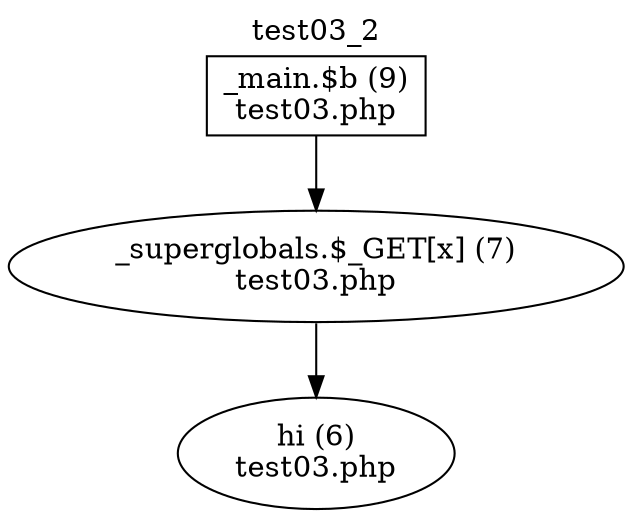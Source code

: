 digraph cfg {
  label="test03_2";
  labelloc=t;
  n1 [shape=box, label="_main.$b (9)\ntest03.php"];
  n2 [shape=ellipse, label="_superglobals.$_GET[x] (7)\ntest03.php"];
  n3 [shape=ellipse, label="hi (6)\ntest03.php"];
  n1 -> n2;
  n2 -> n3;
}
